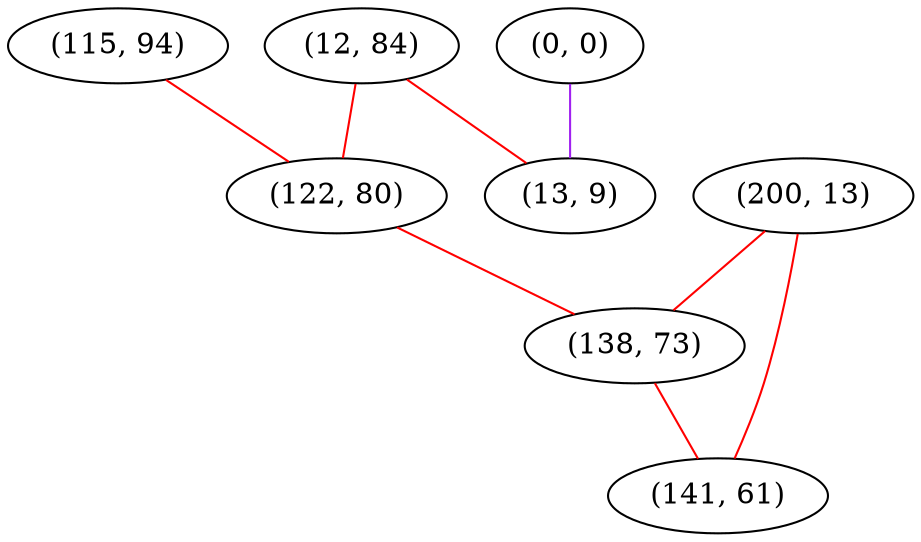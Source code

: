 graph "" {
"(12, 84)";
"(200, 13)";
"(0, 0)";
"(115, 94)";
"(122, 80)";
"(13, 9)";
"(138, 73)";
"(141, 61)";
"(12, 84)" -- "(13, 9)"  [color=red, key=0, weight=1];
"(12, 84)" -- "(122, 80)"  [color=red, key=0, weight=1];
"(200, 13)" -- "(141, 61)"  [color=red, key=0, weight=1];
"(200, 13)" -- "(138, 73)"  [color=red, key=0, weight=1];
"(0, 0)" -- "(13, 9)"  [color=purple, key=0, weight=4];
"(115, 94)" -- "(122, 80)"  [color=red, key=0, weight=1];
"(122, 80)" -- "(138, 73)"  [color=red, key=0, weight=1];
"(138, 73)" -- "(141, 61)"  [color=red, key=0, weight=1];
}
